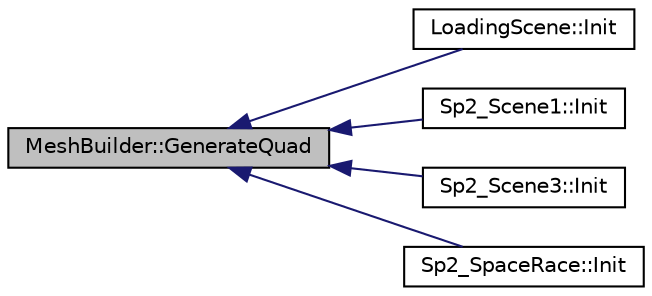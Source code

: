 digraph "MeshBuilder::GenerateQuad"
{
  bgcolor="transparent";
  edge [fontname="Helvetica",fontsize="10",labelfontname="Helvetica",labelfontsize="10"];
  node [fontname="Helvetica",fontsize="10",shape=record];
  rankdir="LR";
  Node1 [label="MeshBuilder::GenerateQuad",height=0.2,width=0.4,color="black", fillcolor="grey75", style="filled", fontcolor="black"];
  Node1 -> Node2 [dir="back",color="midnightblue",fontsize="10",style="solid",fontname="Helvetica"];
  Node2 [label="LoadingScene::Init",height=0.2,width=0.4,color="black",URL="$classLoadingScene.html#ab58112cfff35f696e5479b5eaf74cbb3"];
  Node1 -> Node3 [dir="back",color="midnightblue",fontsize="10",style="solid",fontname="Helvetica"];
  Node3 [label="Sp2_Scene1::Init",height=0.2,width=0.4,color="black",URL="$classSp2__Scene1.html#a4704d16ad01dec2a8405dd55800dd84b"];
  Node1 -> Node4 [dir="back",color="midnightblue",fontsize="10",style="solid",fontname="Helvetica"];
  Node4 [label="Sp2_Scene3::Init",height=0.2,width=0.4,color="black",URL="$classSp2__Scene3.html#a8f774405ee31eaf42274079a2d0a03ee",tooltip="Init scene with game objects, light and camera positions, properties like light power. Loads OBJ and texture into scene. "];
  Node1 -> Node5 [dir="back",color="midnightblue",fontsize="10",style="solid",fontname="Helvetica"];
  Node5 [label="Sp2_SpaceRace::Init",height=0.2,width=0.4,color="black",URL="$classSp2__SpaceRace.html#a1837e0004994f2e9f885828b7788da27"];
}
